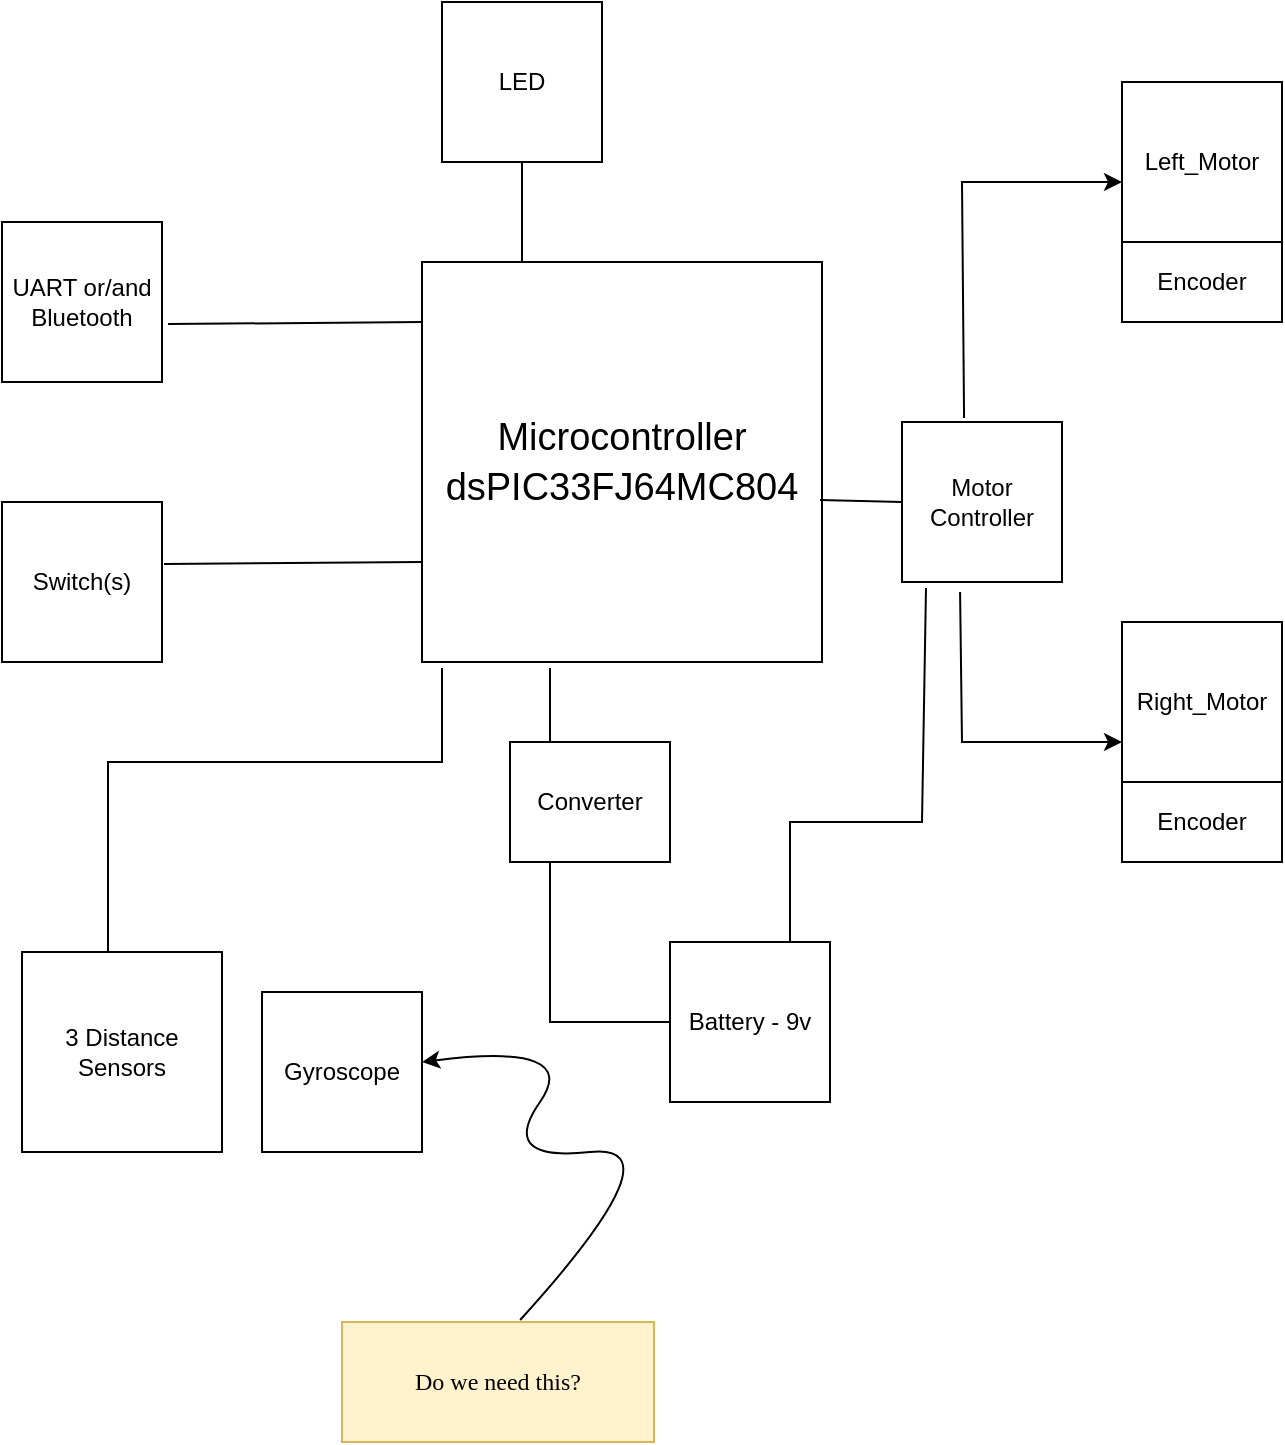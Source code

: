<mxfile version="21.5.0" type="github">
  <diagram name="Seite-1" id="OMn4Qt6m-okBMg1prN6X">
    <mxGraphModel dx="898" dy="599" grid="1" gridSize="10" guides="1" tooltips="1" connect="1" arrows="1" fold="1" page="1" pageScale="1" pageWidth="827" pageHeight="1169" math="0" shadow="0">
      <root>
        <mxCell id="0" />
        <mxCell id="1" parent="0" />
        <mxCell id="oB6oj3NM1jGwK5fIGuzC-1" value="&lt;font style=&quot;font-size: 19px;&quot;&gt;Microcontroller&lt;br&gt;dsPIC33FJ64MC804&lt;/font&gt;&lt;span style=&quot;font-size: 20px;&quot;&gt;&lt;br&gt;&lt;/span&gt;" style="whiteSpace=wrap;html=1;aspect=fixed;" parent="1" vertex="1">
          <mxGeometry x="290" y="200" width="200" height="200" as="geometry" />
        </mxCell>
        <mxCell id="oB6oj3NM1jGwK5fIGuzC-2" value="Left_Motor" style="whiteSpace=wrap;html=1;aspect=fixed;" parent="1" vertex="1">
          <mxGeometry x="640" y="110" width="80" height="80" as="geometry" />
        </mxCell>
        <mxCell id="oB6oj3NM1jGwK5fIGuzC-4" value="Right_Motor" style="whiteSpace=wrap;html=1;aspect=fixed;" parent="1" vertex="1">
          <mxGeometry x="640" y="380" width="80" height="80" as="geometry" />
        </mxCell>
        <mxCell id="oB6oj3NM1jGwK5fIGuzC-6" value="" style="endArrow=classic;html=1;rounded=0;exitX=0.388;exitY=-0.025;exitDx=0;exitDy=0;exitPerimeter=0;" parent="1" source="TyVTW3jeHH4WflffIWzF-2" edge="1">
          <mxGeometry width="50" height="50" relative="1" as="geometry">
            <mxPoint x="560" y="160" as="sourcePoint" />
            <mxPoint x="640" y="160" as="targetPoint" />
            <Array as="points">
              <mxPoint x="560" y="160" />
            </Array>
          </mxGeometry>
        </mxCell>
        <mxCell id="oB6oj3NM1jGwK5fIGuzC-11" value="" style="endArrow=classic;html=1;rounded=0;exitX=0.363;exitY=1.063;exitDx=0;exitDy=0;exitPerimeter=0;entryX=0;entryY=0.75;entryDx=0;entryDy=0;" parent="1" source="TyVTW3jeHH4WflffIWzF-2" target="oB6oj3NM1jGwK5fIGuzC-4" edge="1">
          <mxGeometry width="50" height="50" relative="1" as="geometry">
            <mxPoint x="510" y="429.76" as="sourcePoint" />
            <mxPoint x="640" y="430" as="targetPoint" />
            <Array as="points">
              <mxPoint x="560" y="440" />
            </Array>
          </mxGeometry>
        </mxCell>
        <mxCell id="oB6oj3NM1jGwK5fIGuzC-12" value="" style="endArrow=none;html=1;rounded=0;exitX=0.995;exitY=0.595;exitDx=0;exitDy=0;entryX=0;entryY=0.5;entryDx=0;entryDy=0;exitPerimeter=0;" parent="1" source="oB6oj3NM1jGwK5fIGuzC-1" target="TyVTW3jeHH4WflffIWzF-2" edge="1">
          <mxGeometry width="50" height="50" relative="1" as="geometry">
            <mxPoint x="410" y="390" as="sourcePoint" />
            <mxPoint x="460" y="440" as="targetPoint" />
            <Array as="points" />
          </mxGeometry>
        </mxCell>
        <mxCell id="oB6oj3NM1jGwK5fIGuzC-13" value="Encoder" style="rounded=0;whiteSpace=wrap;html=1;" parent="1" vertex="1">
          <mxGeometry x="640" y="190" width="80" height="40" as="geometry" />
        </mxCell>
        <mxCell id="oB6oj3NM1jGwK5fIGuzC-14" value="Encoder" style="rounded=0;whiteSpace=wrap;html=1;" parent="1" vertex="1">
          <mxGeometry x="640" y="460" width="80" height="40" as="geometry" />
        </mxCell>
        <mxCell id="oB6oj3NM1jGwK5fIGuzC-17" value="3 Distance Sensors" style="whiteSpace=wrap;html=1;aspect=fixed;" parent="1" vertex="1">
          <mxGeometry x="90" y="545" width="100" height="100" as="geometry" />
        </mxCell>
        <mxCell id="oB6oj3NM1jGwK5fIGuzC-18" value="LED" style="whiteSpace=wrap;html=1;aspect=fixed;" parent="1" vertex="1">
          <mxGeometry x="300" y="70" width="80" height="80" as="geometry" />
        </mxCell>
        <mxCell id="oB6oj3NM1jGwK5fIGuzC-20" value="UART or/and Bluetooth" style="whiteSpace=wrap;html=1;aspect=fixed;" parent="1" vertex="1">
          <mxGeometry x="80" y="180" width="80" height="80" as="geometry" />
        </mxCell>
        <mxCell id="oB6oj3NM1jGwK5fIGuzC-21" value="Switch(s)" style="whiteSpace=wrap;html=1;aspect=fixed;" parent="1" vertex="1">
          <mxGeometry x="80" y="320" width="80" height="80" as="geometry" />
        </mxCell>
        <mxCell id="bmg4bT8YLpdM8rNYu2vY-2" value="Battery - 9v" style="whiteSpace=wrap;html=1;aspect=fixed;" parent="1" vertex="1">
          <mxGeometry x="414" y="540" width="80" height="80" as="geometry" />
        </mxCell>
        <mxCell id="TyVTW3jeHH4WflffIWzF-2" value="&lt;div&gt;Motor &lt;br&gt;&lt;/div&gt;&lt;div&gt;Controller&lt;/div&gt;" style="whiteSpace=wrap;html=1;aspect=fixed;" parent="1" vertex="1">
          <mxGeometry x="530" y="280" width="80" height="80" as="geometry" />
        </mxCell>
        <mxCell id="Hgo5020IdCN1N_veQ3EK-1" value="" style="endArrow=none;html=1;rounded=0;entryX=0;entryY=0.15;entryDx=0;entryDy=0;entryPerimeter=0;exitX=1.038;exitY=0.638;exitDx=0;exitDy=0;exitPerimeter=0;" parent="1" source="oB6oj3NM1jGwK5fIGuzC-20" target="oB6oj3NM1jGwK5fIGuzC-1" edge="1">
          <mxGeometry width="50" height="50" relative="1" as="geometry">
            <mxPoint x="210" y="290" as="sourcePoint" />
            <mxPoint x="260" y="240" as="targetPoint" />
          </mxGeometry>
        </mxCell>
        <mxCell id="Hgo5020IdCN1N_veQ3EK-2" value="" style="endArrow=none;html=1;rounded=0;exitX=0.75;exitY=0;exitDx=0;exitDy=0;entryX=0.15;entryY=1.038;entryDx=0;entryDy=0;entryPerimeter=0;" parent="1" source="bmg4bT8YLpdM8rNYu2vY-2" target="TyVTW3jeHH4WflffIWzF-2" edge="1">
          <mxGeometry width="50" height="50" relative="1" as="geometry">
            <mxPoint x="480" y="505" as="sourcePoint" />
            <mxPoint x="530" y="455" as="targetPoint" />
            <Array as="points">
              <mxPoint x="474" y="480" />
              <mxPoint x="540" y="480" />
            </Array>
          </mxGeometry>
        </mxCell>
        <mxCell id="Hgo5020IdCN1N_veQ3EK-3" value="&lt;div&gt;Converter&lt;/div&gt;" style="rounded=0;whiteSpace=wrap;html=1;" parent="1" vertex="1">
          <mxGeometry x="334" y="440" width="80" height="60" as="geometry" />
        </mxCell>
        <mxCell id="Hgo5020IdCN1N_veQ3EK-4" value="" style="endArrow=none;html=1;rounded=0;entryX=0;entryY=0.5;entryDx=0;entryDy=0;exitX=0.25;exitY=1;exitDx=0;exitDy=0;" parent="1" source="Hgo5020IdCN1N_veQ3EK-3" target="bmg4bT8YLpdM8rNYu2vY-2" edge="1">
          <mxGeometry width="50" height="50" relative="1" as="geometry">
            <mxPoint x="330" y="605" as="sourcePoint" />
            <mxPoint x="380" y="555" as="targetPoint" />
            <Array as="points">
              <mxPoint x="354" y="580" />
            </Array>
          </mxGeometry>
        </mxCell>
        <mxCell id="Hgo5020IdCN1N_veQ3EK-5" value="" style="endArrow=none;html=1;rounded=0;entryX=0.32;entryY=1.015;entryDx=0;entryDy=0;entryPerimeter=0;exitX=0.25;exitY=0;exitDx=0;exitDy=0;" parent="1" source="Hgo5020IdCN1N_veQ3EK-3" target="oB6oj3NM1jGwK5fIGuzC-1" edge="1">
          <mxGeometry width="50" height="50" relative="1" as="geometry">
            <mxPoint x="230" y="530" as="sourcePoint" />
            <mxPoint x="280" y="480" as="targetPoint" />
          </mxGeometry>
        </mxCell>
        <mxCell id="Hgo5020IdCN1N_veQ3EK-6" value="" style="endArrow=none;html=1;rounded=0;entryX=0;entryY=0.75;entryDx=0;entryDy=0;exitX=1.013;exitY=0.388;exitDx=0;exitDy=0;exitPerimeter=0;" parent="1" source="oB6oj3NM1jGwK5fIGuzC-21" target="oB6oj3NM1jGwK5fIGuzC-1" edge="1">
          <mxGeometry width="50" height="50" relative="1" as="geometry">
            <mxPoint x="130" y="490" as="sourcePoint" />
            <mxPoint x="180" y="440" as="targetPoint" />
          </mxGeometry>
        </mxCell>
        <mxCell id="Hgo5020IdCN1N_veQ3EK-7" value="Gyroscope" style="rounded=0;whiteSpace=wrap;html=1;" parent="1" vertex="1">
          <mxGeometry x="210" y="565" width="80" height="80" as="geometry" />
        </mxCell>
        <mxCell id="Hgo5020IdCN1N_veQ3EK-8" value="" style="endArrow=none;html=1;rounded=0;exitX=0.43;exitY=0;exitDx=0;exitDy=0;exitPerimeter=0;entryX=0.05;entryY=1.015;entryDx=0;entryDy=0;entryPerimeter=0;" parent="1" source="oB6oj3NM1jGwK5fIGuzC-17" target="oB6oj3NM1jGwK5fIGuzC-1" edge="1">
          <mxGeometry width="50" height="50" relative="1" as="geometry">
            <mxPoint x="370" y="480" as="sourcePoint" />
            <mxPoint x="310" y="410" as="targetPoint" />
            <Array as="points">
              <mxPoint x="133" y="450" />
              <mxPoint x="300" y="450" />
            </Array>
          </mxGeometry>
        </mxCell>
        <mxCell id="UDiX10jzYjs6YtKty2fZ-1" value="" style="endArrow=none;html=1;rounded=0;entryX=0.5;entryY=1;entryDx=0;entryDy=0;exitX=0.25;exitY=0;exitDx=0;exitDy=0;" parent="1" source="oB6oj3NM1jGwK5fIGuzC-1" target="oB6oj3NM1jGwK5fIGuzC-18" edge="1">
          <mxGeometry width="50" height="50" relative="1" as="geometry">
            <mxPoint x="350" y="340" as="sourcePoint" />
            <mxPoint x="400" y="290" as="targetPoint" />
          </mxGeometry>
        </mxCell>
        <mxCell id="QkUAmkXgFuDbuEGoWsoj-1" value="Do we need this?" style="text;html=1;strokeColor=#d6b656;fillColor=#fff2cc;align=center;verticalAlign=middle;whiteSpace=wrap;rounded=0;fontFamily=Comic Sans MS;" vertex="1" parent="1">
          <mxGeometry x="250" y="730" width="156" height="60" as="geometry" />
        </mxCell>
        <mxCell id="QkUAmkXgFuDbuEGoWsoj-3" value="" style="curved=1;endArrow=classic;html=1;rounded=0;exitX=0.571;exitY=-0.017;exitDx=0;exitDy=0;exitPerimeter=0;" edge="1" parent="1" source="QkUAmkXgFuDbuEGoWsoj-1" target="Hgo5020IdCN1N_veQ3EK-7">
          <mxGeometry width="50" height="50" relative="1" as="geometry">
            <mxPoint x="370" y="640" as="sourcePoint" />
            <mxPoint x="420" y="590" as="targetPoint" />
            <Array as="points">
              <mxPoint x="420" y="640" />
              <mxPoint x="328" y="650" />
              <mxPoint x="370" y="590" />
            </Array>
          </mxGeometry>
        </mxCell>
      </root>
    </mxGraphModel>
  </diagram>
</mxfile>
